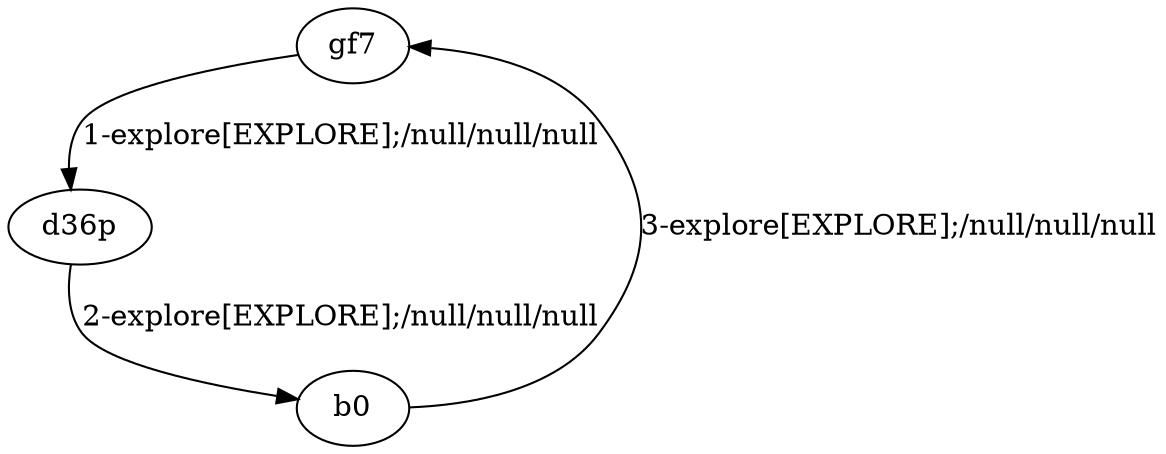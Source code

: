 # Total number of goals covered by this test: 1
# b0 --> gf7

digraph g {
"gf7" -> "d36p" [label = "1-explore[EXPLORE];/null/null/null"];
"d36p" -> "b0" [label = "2-explore[EXPLORE];/null/null/null"];
"b0" -> "gf7" [label = "3-explore[EXPLORE];/null/null/null"];
}